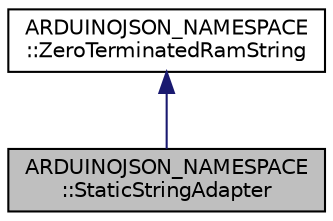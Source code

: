 digraph "ARDUINOJSON_NAMESPACE::StaticStringAdapter"
{
 // LATEX_PDF_SIZE
  edge [fontname="Helvetica",fontsize="10",labelfontname="Helvetica",labelfontsize="10"];
  node [fontname="Helvetica",fontsize="10",shape=record];
  Node1 [label="ARDUINOJSON_NAMESPACE\l::StaticStringAdapter",height=0.2,width=0.4,color="black", fillcolor="grey75", style="filled", fontcolor="black",tooltip=" "];
  Node2 -> Node1 [dir="back",color="midnightblue",fontsize="10",style="solid"];
  Node2 [label="ARDUINOJSON_NAMESPACE\l::ZeroTerminatedRamString",height=0.2,width=0.4,color="black", fillcolor="white", style="filled",URL="$classARDUINOJSON__NAMESPACE_1_1ZeroTerminatedRamString.html",tooltip=" "];
}
